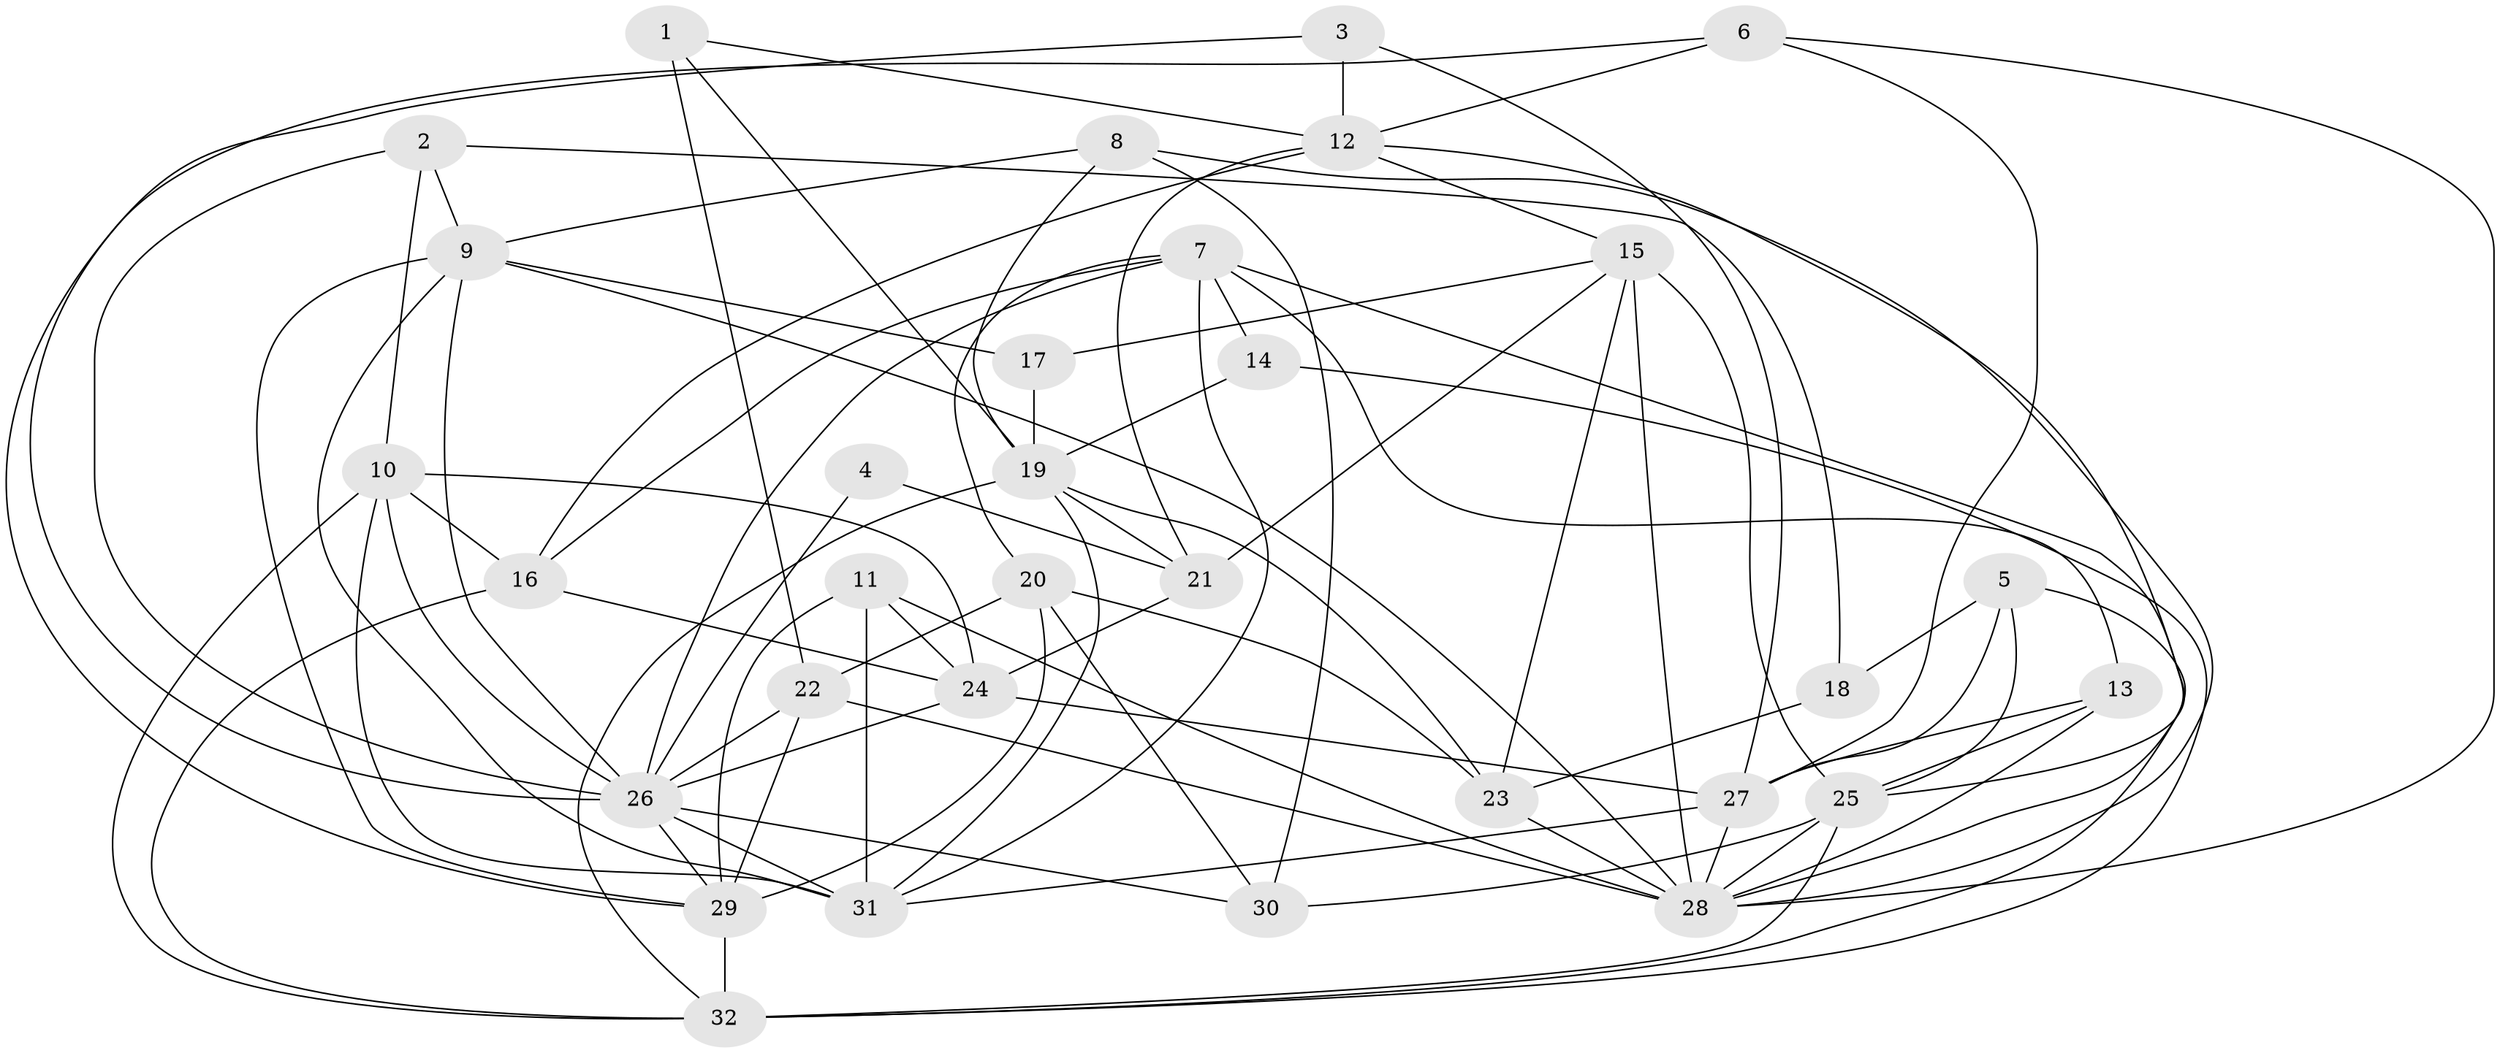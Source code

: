 // original degree distribution, {3: 0.359375, 7: 0.078125, 2: 0.109375, 4: 0.203125, 5: 0.1875, 6: 0.046875, 8: 0.015625}
// Generated by graph-tools (version 1.1) at 2025/26/03/09/25 03:26:15]
// undirected, 32 vertices, 87 edges
graph export_dot {
graph [start="1"]
  node [color=gray90,style=filled];
  1;
  2;
  3;
  4;
  5;
  6;
  7;
  8;
  9;
  10;
  11;
  12;
  13;
  14;
  15;
  16;
  17;
  18;
  19;
  20;
  21;
  22;
  23;
  24;
  25;
  26;
  27;
  28;
  29;
  30;
  31;
  32;
  1 -- 12 [weight=1.0];
  1 -- 19 [weight=1.0];
  1 -- 22 [weight=1.0];
  2 -- 9 [weight=1.0];
  2 -- 10 [weight=1.0];
  2 -- 18 [weight=1.0];
  2 -- 26 [weight=1.0];
  3 -- 12 [weight=1.0];
  3 -- 26 [weight=1.0];
  3 -- 27 [weight=1.0];
  4 -- 21 [weight=1.0];
  4 -- 26 [weight=2.0];
  5 -- 18 [weight=1.0];
  5 -- 25 [weight=1.0];
  5 -- 27 [weight=1.0];
  5 -- 32 [weight=1.0];
  6 -- 12 [weight=1.0];
  6 -- 27 [weight=1.0];
  6 -- 28 [weight=1.0];
  6 -- 29 [weight=1.0];
  7 -- 13 [weight=1.0];
  7 -- 14 [weight=1.0];
  7 -- 16 [weight=1.0];
  7 -- 20 [weight=1.0];
  7 -- 26 [weight=1.0];
  7 -- 28 [weight=1.0];
  7 -- 31 [weight=1.0];
  8 -- 9 [weight=1.0];
  8 -- 19 [weight=1.0];
  8 -- 28 [weight=1.0];
  8 -- 30 [weight=1.0];
  9 -- 17 [weight=1.0];
  9 -- 26 [weight=1.0];
  9 -- 28 [weight=1.0];
  9 -- 29 [weight=1.0];
  9 -- 31 [weight=1.0];
  10 -- 16 [weight=1.0];
  10 -- 24 [weight=1.0];
  10 -- 26 [weight=1.0];
  10 -- 31 [weight=1.0];
  10 -- 32 [weight=1.0];
  11 -- 24 [weight=1.0];
  11 -- 28 [weight=1.0];
  11 -- 29 [weight=1.0];
  11 -- 31 [weight=1.0];
  12 -- 15 [weight=1.0];
  12 -- 16 [weight=1.0];
  12 -- 21 [weight=1.0];
  12 -- 25 [weight=1.0];
  13 -- 25 [weight=1.0];
  13 -- 27 [weight=2.0];
  13 -- 28 [weight=1.0];
  14 -- 19 [weight=1.0];
  14 -- 32 [weight=1.0];
  15 -- 17 [weight=1.0];
  15 -- 21 [weight=1.0];
  15 -- 23 [weight=1.0];
  15 -- 25 [weight=1.0];
  15 -- 28 [weight=2.0];
  16 -- 24 [weight=1.0];
  16 -- 32 [weight=1.0];
  17 -- 19 [weight=1.0];
  18 -- 23 [weight=1.0];
  19 -- 21 [weight=1.0];
  19 -- 23 [weight=1.0];
  19 -- 31 [weight=1.0];
  19 -- 32 [weight=1.0];
  20 -- 22 [weight=1.0];
  20 -- 23 [weight=1.0];
  20 -- 29 [weight=1.0];
  20 -- 30 [weight=1.0];
  21 -- 24 [weight=1.0];
  22 -- 26 [weight=1.0];
  22 -- 28 [weight=1.0];
  22 -- 29 [weight=2.0];
  23 -- 28 [weight=2.0];
  24 -- 26 [weight=1.0];
  24 -- 27 [weight=1.0];
  25 -- 28 [weight=2.0];
  25 -- 30 [weight=1.0];
  25 -- 32 [weight=1.0];
  26 -- 29 [weight=1.0];
  26 -- 30 [weight=1.0];
  26 -- 31 [weight=2.0];
  27 -- 28 [weight=1.0];
  27 -- 31 [weight=1.0];
  29 -- 32 [weight=1.0];
}
